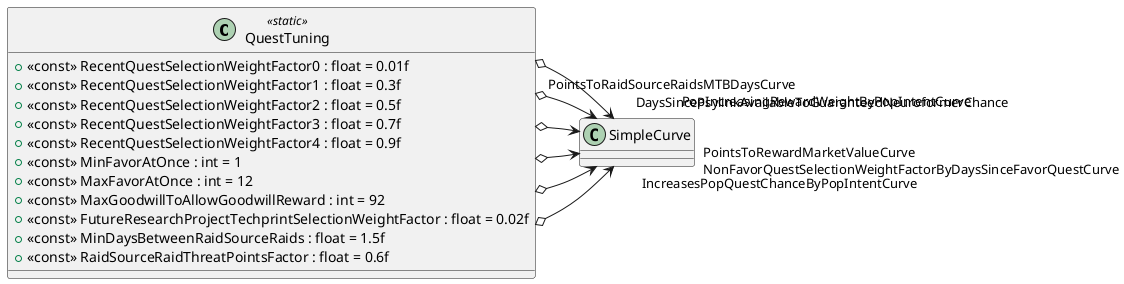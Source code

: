 @startuml
class QuestTuning <<static>> {
    + <<const>> RecentQuestSelectionWeightFactor0 : float = 0.01f
    + <<const>> RecentQuestSelectionWeightFactor1 : float = 0.3f
    + <<const>> RecentQuestSelectionWeightFactor2 : float = 0.5f
    + <<const>> RecentQuestSelectionWeightFactor3 : float = 0.7f
    + <<const>> RecentQuestSelectionWeightFactor4 : float = 0.9f
    + <<const>> MinFavorAtOnce : int = 1
    + <<const>> MaxFavorAtOnce : int = 12
    + <<const>> MaxGoodwillToAllowGoodwillReward : int = 92
    + <<const>> FutureResearchProjectTechprintSelectionWeightFactor : float = 0.02f
    + <<const>> MinDaysBetweenRaidSourceRaids : float = 1.5f
    + <<const>> RaidSourceRaidThreatPointsFactor : float = 0.6f
}
QuestTuning o-> "IncreasesPopQuestChanceByPopIntentCurve" SimpleCurve
QuestTuning o-> "NonFavorQuestSelectionWeightFactorByDaysSinceFavorQuestCurve" SimpleCurve
QuestTuning o-> "PointsToRewardMarketValueCurve" SimpleCurve
QuestTuning o-> "PopIncreasingRewardWeightByPopIntentCurve" SimpleCurve
QuestTuning o-> "DaysSincePsylinkAvailableToGuaranteedNeuroformerChance" SimpleCurve
QuestTuning o-> "PointsToRaidSourceRaidsMTBDaysCurve" SimpleCurve
@enduml
